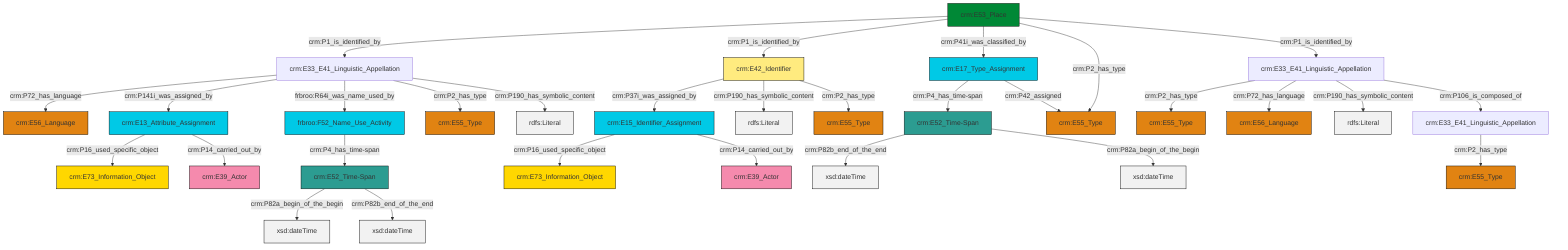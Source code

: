graph TD
classDef Literal fill:#f2f2f2,stroke:#000000;
classDef CRM_Entity fill:#FFFFFF,stroke:#000000;
classDef Temporal_Entity fill:#00C9E6, stroke:#000000;
classDef Type fill:#E18312, stroke:#000000;
classDef Time-Span fill:#2C9C91, stroke:#000000;
classDef Appellation fill:#FFEB7F, stroke:#000000;
classDef Place fill:#008836, stroke:#000000;
classDef Persistent_Item fill:#B266B2, stroke:#000000;
classDef Conceptual_Object fill:#FFD700, stroke:#000000;
classDef Physical_Thing fill:#D2B48C, stroke:#000000;
classDef Actor fill:#f58aad, stroke:#000000;
classDef PC_Classes fill:#4ce600, stroke:#000000;
classDef Multi fill:#cccccc,stroke:#000000;

8["crm:E33_E41_Linguistic_Appellation"]:::Default -->|crm:P72_has_language| 9["crm:E56_Language"]:::Type
16["crm:E53_Place"]:::Place -->|crm:P1_is_identified_by| 8["crm:E33_E41_Linguistic_Appellation"]:::Default
19["crm:E33_E41_Linguistic_Appellation"]:::Default -->|crm:P2_has_type| 20["crm:E55_Type"]:::Type
16["crm:E53_Place"]:::Place -->|crm:P1_is_identified_by| 0["crm:E42_Identifier"]:::Appellation
19["crm:E33_E41_Linguistic_Appellation"]:::Default -->|crm:P72_has_language| 21["crm:E56_Language"]:::Type
8["crm:E33_E41_Linguistic_Appellation"]:::Default -->|crm:P141i_was_assigned_by| 22["crm:E13_Attribute_Assignment"]:::Temporal_Entity
26["frbroo:F52_Name_Use_Activity"]:::Temporal_Entity -->|crm:P4_has_time-span| 24["crm:E52_Time-Span"]:::Time-Span
16["crm:E53_Place"]:::Place -->|crm:P41i_was_classified_by| 13["crm:E17_Type_Assignment"]:::Temporal_Entity
22["crm:E13_Attribute_Assignment"]:::Temporal_Entity -->|crm:P16_used_specific_object| 27["crm:E73_Information_Object"]:::Conceptual_Object
2["crm:E15_Identifier_Assignment"]:::Temporal_Entity -->|crm:P16_used_specific_object| 28["crm:E73_Information_Object"]:::Conceptual_Object
2["crm:E15_Identifier_Assignment"]:::Temporal_Entity -->|crm:P14_carried_out_by| 32["crm:E39_Actor"]:::Actor
0["crm:E42_Identifier"]:::Appellation -->|crm:P37i_was_assigned_by| 2["crm:E15_Identifier_Assignment"]:::Temporal_Entity
8["crm:E33_E41_Linguistic_Appellation"]:::Default -->|frbroo:R64i_was_name_used_by| 26["frbroo:F52_Name_Use_Activity"]:::Temporal_Entity
16["crm:E53_Place"]:::Place -->|crm:P2_has_type| 10["crm:E55_Type"]:::Type
8["crm:E33_E41_Linguistic_Appellation"]:::Default -->|crm:P2_has_type| 37["crm:E55_Type"]:::Type
22["crm:E13_Attribute_Assignment"]:::Temporal_Entity -->|crm:P14_carried_out_by| 17["crm:E39_Actor"]:::Actor
19["crm:E33_E41_Linguistic_Appellation"]:::Default -->|crm:P190_has_symbolic_content| 41[rdfs:Literal]:::Literal
13["crm:E17_Type_Assignment"]:::Temporal_Entity -->|crm:P4_has_time-span| 30["crm:E52_Time-Span"]:::Time-Span
19["crm:E33_E41_Linguistic_Appellation"]:::Default -->|crm:P106_is_composed_of| 33["crm:E33_E41_Linguistic_Appellation"]:::Default
30["crm:E52_Time-Span"]:::Time-Span -->|crm:P82b_end_of_the_end| 44[xsd:dateTime]:::Literal
8["crm:E33_E41_Linguistic_Appellation"]:::Default -->|crm:P190_has_symbolic_content| 46[rdfs:Literal]:::Literal
30["crm:E52_Time-Span"]:::Time-Span -->|crm:P82a_begin_of_the_begin| 47[xsd:dateTime]:::Literal
16["crm:E53_Place"]:::Place -->|crm:P1_is_identified_by| 19["crm:E33_E41_Linguistic_Appellation"]:::Default
0["crm:E42_Identifier"]:::Appellation -->|crm:P190_has_symbolic_content| 48[rdfs:Literal]:::Literal
24["crm:E52_Time-Span"]:::Time-Span -->|crm:P82a_begin_of_the_begin| 49[xsd:dateTime]:::Literal
13["crm:E17_Type_Assignment"]:::Temporal_Entity -->|crm:P42_assigned| 10["crm:E55_Type"]:::Type
0["crm:E42_Identifier"]:::Appellation -->|crm:P2_has_type| 4["crm:E55_Type"]:::Type
33["crm:E33_E41_Linguistic_Appellation"]:::Default -->|crm:P2_has_type| 6["crm:E55_Type"]:::Type
24["crm:E52_Time-Span"]:::Time-Span -->|crm:P82b_end_of_the_end| 51[xsd:dateTime]:::Literal